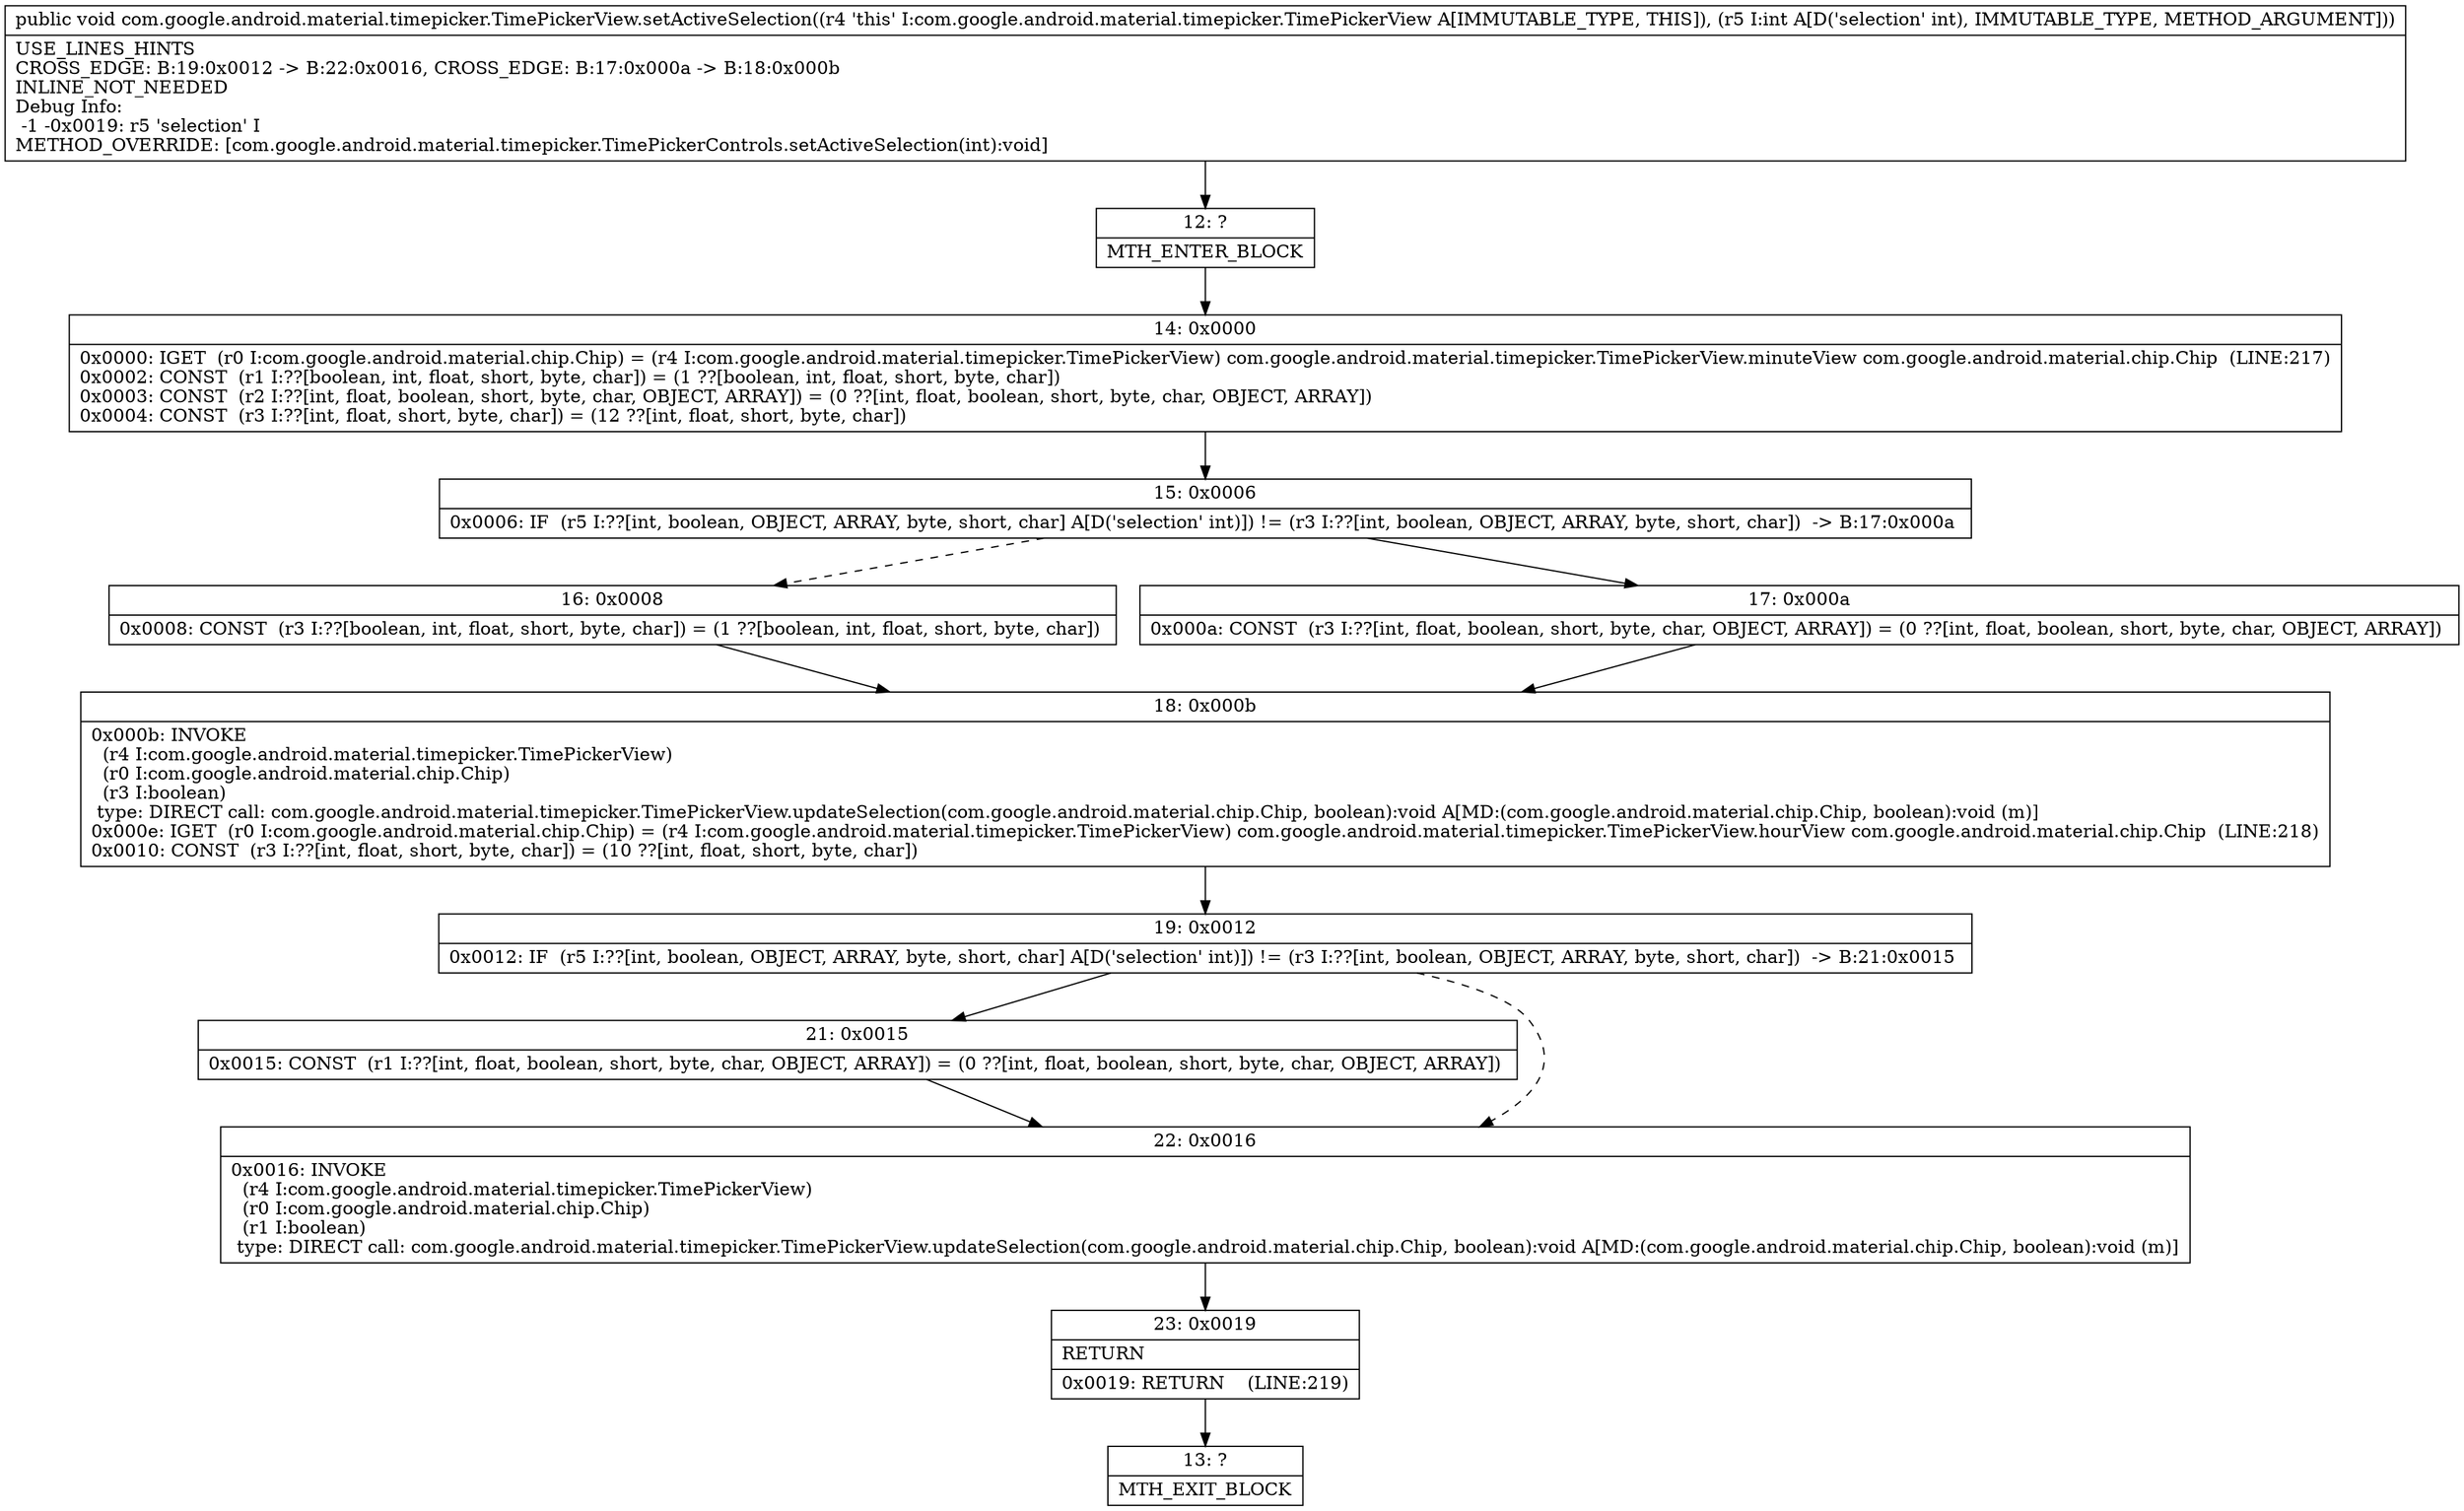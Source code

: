 digraph "CFG forcom.google.android.material.timepicker.TimePickerView.setActiveSelection(I)V" {
Node_12 [shape=record,label="{12\:\ ?|MTH_ENTER_BLOCK\l}"];
Node_14 [shape=record,label="{14\:\ 0x0000|0x0000: IGET  (r0 I:com.google.android.material.chip.Chip) = (r4 I:com.google.android.material.timepicker.TimePickerView) com.google.android.material.timepicker.TimePickerView.minuteView com.google.android.material.chip.Chip  (LINE:217)\l0x0002: CONST  (r1 I:??[boolean, int, float, short, byte, char]) = (1 ??[boolean, int, float, short, byte, char]) \l0x0003: CONST  (r2 I:??[int, float, boolean, short, byte, char, OBJECT, ARRAY]) = (0 ??[int, float, boolean, short, byte, char, OBJECT, ARRAY]) \l0x0004: CONST  (r3 I:??[int, float, short, byte, char]) = (12 ??[int, float, short, byte, char]) \l}"];
Node_15 [shape=record,label="{15\:\ 0x0006|0x0006: IF  (r5 I:??[int, boolean, OBJECT, ARRAY, byte, short, char] A[D('selection' int)]) != (r3 I:??[int, boolean, OBJECT, ARRAY, byte, short, char])  \-\> B:17:0x000a \l}"];
Node_16 [shape=record,label="{16\:\ 0x0008|0x0008: CONST  (r3 I:??[boolean, int, float, short, byte, char]) = (1 ??[boolean, int, float, short, byte, char]) \l}"];
Node_18 [shape=record,label="{18\:\ 0x000b|0x000b: INVOKE  \l  (r4 I:com.google.android.material.timepicker.TimePickerView)\l  (r0 I:com.google.android.material.chip.Chip)\l  (r3 I:boolean)\l type: DIRECT call: com.google.android.material.timepicker.TimePickerView.updateSelection(com.google.android.material.chip.Chip, boolean):void A[MD:(com.google.android.material.chip.Chip, boolean):void (m)]\l0x000e: IGET  (r0 I:com.google.android.material.chip.Chip) = (r4 I:com.google.android.material.timepicker.TimePickerView) com.google.android.material.timepicker.TimePickerView.hourView com.google.android.material.chip.Chip  (LINE:218)\l0x0010: CONST  (r3 I:??[int, float, short, byte, char]) = (10 ??[int, float, short, byte, char]) \l}"];
Node_19 [shape=record,label="{19\:\ 0x0012|0x0012: IF  (r5 I:??[int, boolean, OBJECT, ARRAY, byte, short, char] A[D('selection' int)]) != (r3 I:??[int, boolean, OBJECT, ARRAY, byte, short, char])  \-\> B:21:0x0015 \l}"];
Node_21 [shape=record,label="{21\:\ 0x0015|0x0015: CONST  (r1 I:??[int, float, boolean, short, byte, char, OBJECT, ARRAY]) = (0 ??[int, float, boolean, short, byte, char, OBJECT, ARRAY]) \l}"];
Node_22 [shape=record,label="{22\:\ 0x0016|0x0016: INVOKE  \l  (r4 I:com.google.android.material.timepicker.TimePickerView)\l  (r0 I:com.google.android.material.chip.Chip)\l  (r1 I:boolean)\l type: DIRECT call: com.google.android.material.timepicker.TimePickerView.updateSelection(com.google.android.material.chip.Chip, boolean):void A[MD:(com.google.android.material.chip.Chip, boolean):void (m)]\l}"];
Node_23 [shape=record,label="{23\:\ 0x0019|RETURN\l|0x0019: RETURN    (LINE:219)\l}"];
Node_13 [shape=record,label="{13\:\ ?|MTH_EXIT_BLOCK\l}"];
Node_17 [shape=record,label="{17\:\ 0x000a|0x000a: CONST  (r3 I:??[int, float, boolean, short, byte, char, OBJECT, ARRAY]) = (0 ??[int, float, boolean, short, byte, char, OBJECT, ARRAY]) \l}"];
MethodNode[shape=record,label="{public void com.google.android.material.timepicker.TimePickerView.setActiveSelection((r4 'this' I:com.google.android.material.timepicker.TimePickerView A[IMMUTABLE_TYPE, THIS]), (r5 I:int A[D('selection' int), IMMUTABLE_TYPE, METHOD_ARGUMENT]))  | USE_LINES_HINTS\lCROSS_EDGE: B:19:0x0012 \-\> B:22:0x0016, CROSS_EDGE: B:17:0x000a \-\> B:18:0x000b\lINLINE_NOT_NEEDED\lDebug Info:\l  \-1 \-0x0019: r5 'selection' I\lMETHOD_OVERRIDE: [com.google.android.material.timepicker.TimePickerControls.setActiveSelection(int):void]\l}"];
MethodNode -> Node_12;Node_12 -> Node_14;
Node_14 -> Node_15;
Node_15 -> Node_16[style=dashed];
Node_15 -> Node_17;
Node_16 -> Node_18;
Node_18 -> Node_19;
Node_19 -> Node_21;
Node_19 -> Node_22[style=dashed];
Node_21 -> Node_22;
Node_22 -> Node_23;
Node_23 -> Node_13;
Node_17 -> Node_18;
}

